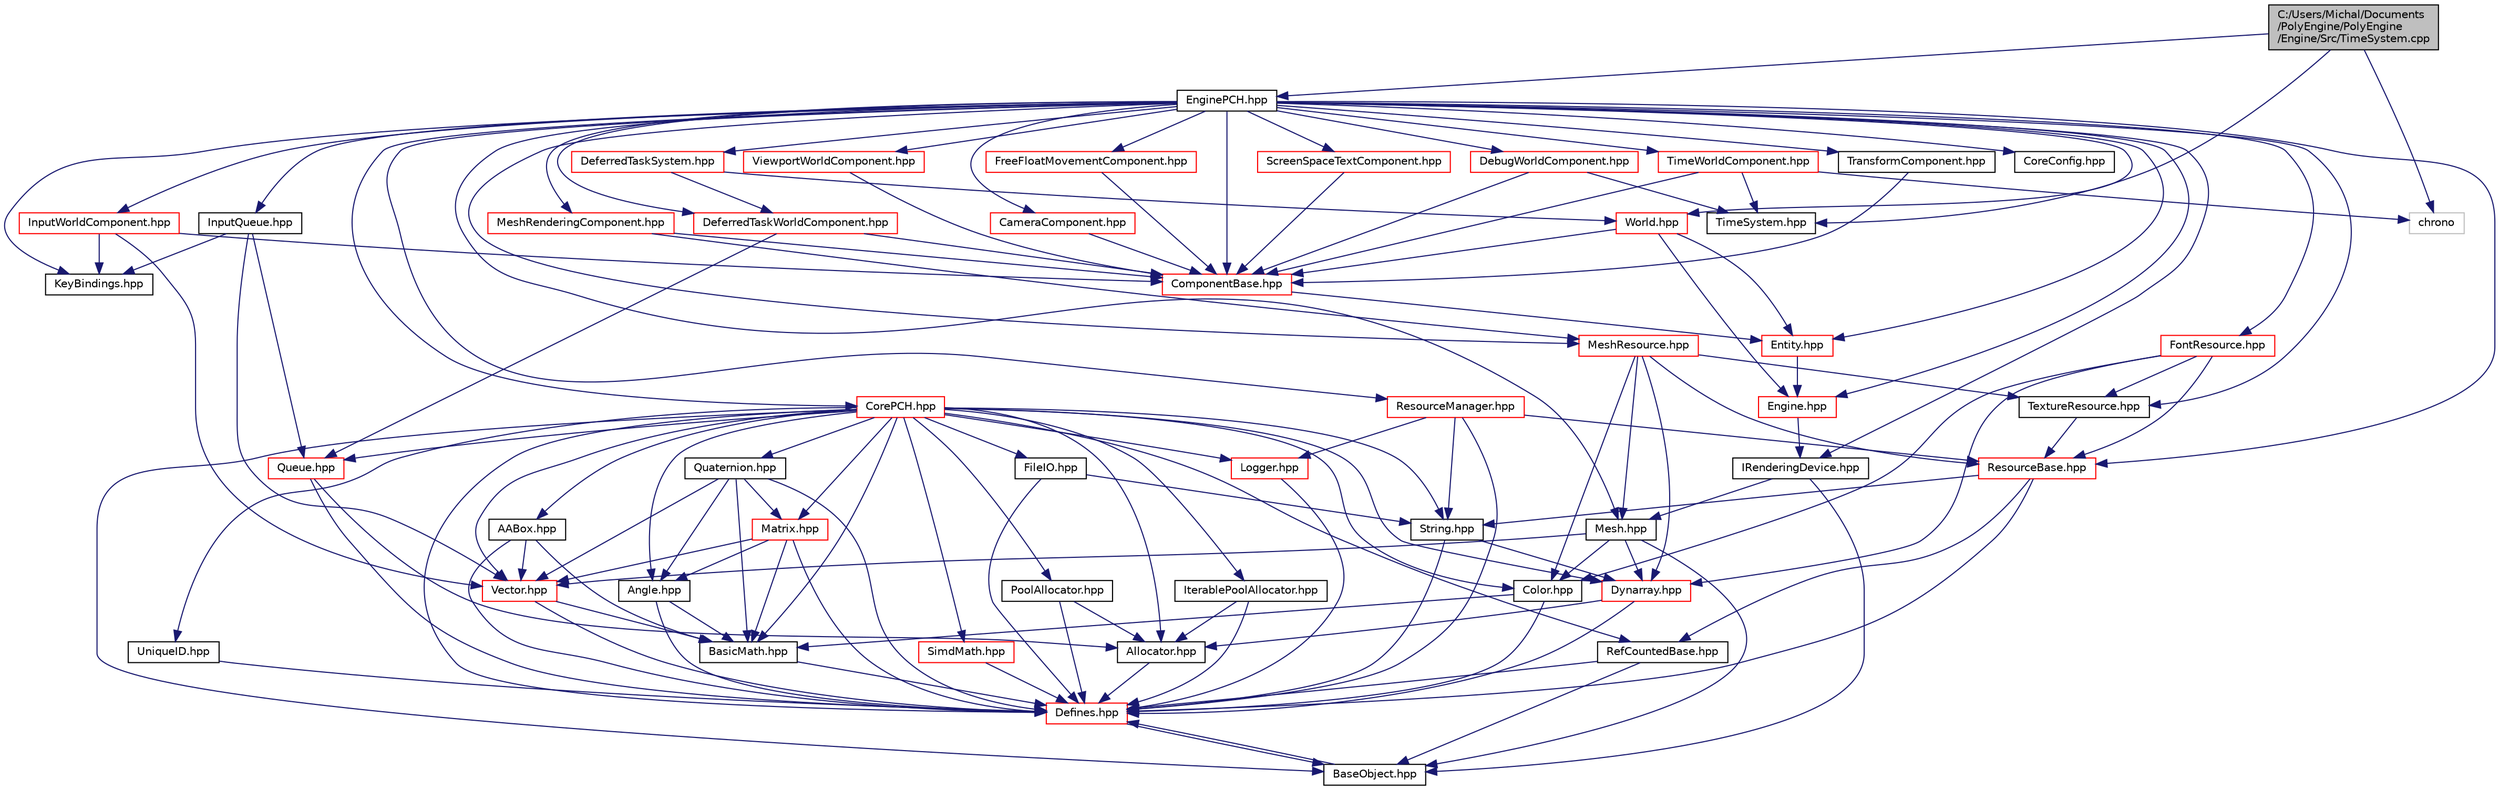 digraph "C:/Users/Michal/Documents/PolyEngine/PolyEngine/Engine/Src/TimeSystem.cpp"
{
  edge [fontname="Helvetica",fontsize="10",labelfontname="Helvetica",labelfontsize="10"];
  node [fontname="Helvetica",fontsize="10",shape=record];
  Node0 [label="C:/Users/Michal/Documents\l/PolyEngine/PolyEngine\l/Engine/Src/TimeSystem.cpp",height=0.2,width=0.4,color="black", fillcolor="grey75", style="filled", fontcolor="black"];
  Node0 -> Node1 [color="midnightblue",fontsize="10",style="solid",fontname="Helvetica"];
  Node1 [label="EnginePCH.hpp",height=0.2,width=0.4,color="black", fillcolor="white", style="filled",URL="$_engine_p_c_h_8hpp.html"];
  Node1 -> Node2 [color="midnightblue",fontsize="10",style="solid",fontname="Helvetica"];
  Node2 [label="CorePCH.hpp",height=0.2,width=0.4,color="red", fillcolor="white", style="filled",URL="$_core_p_c_h_8hpp.html"];
  Node2 -> Node3 [color="midnightblue",fontsize="10",style="solid",fontname="Helvetica"];
  Node3 [label="Defines.hpp",height=0.2,width=0.4,color="red", fillcolor="white", style="filled",URL="$_defines_8hpp.html"];
  Node3 -> Node16 [color="midnightblue",fontsize="10",style="solid",fontname="Helvetica"];
  Node16 [label="BaseObject.hpp",height=0.2,width=0.4,color="black", fillcolor="white", style="filled",URL="$_base_object_8hpp.html"];
  Node16 -> Node3 [color="midnightblue",fontsize="10",style="solid",fontname="Helvetica"];
  Node2 -> Node17 [color="midnightblue",fontsize="10",style="solid",fontname="Helvetica"];
  Node17 [label="BasicMath.hpp",height=0.2,width=0.4,color="black", fillcolor="white", style="filled",URL="$_basic_math_8hpp.html"];
  Node17 -> Node3 [color="midnightblue",fontsize="10",style="solid",fontname="Helvetica"];
  Node2 -> Node18 [color="midnightblue",fontsize="10",style="solid",fontname="Helvetica"];
  Node18 [label="Angle.hpp",height=0.2,width=0.4,color="black", fillcolor="white", style="filled",URL="$_angle_8hpp.html"];
  Node18 -> Node3 [color="midnightblue",fontsize="10",style="solid",fontname="Helvetica"];
  Node18 -> Node17 [color="midnightblue",fontsize="10",style="solid",fontname="Helvetica"];
  Node2 -> Node19 [color="midnightblue",fontsize="10",style="solid",fontname="Helvetica"];
  Node19 [label="Vector.hpp",height=0.2,width=0.4,color="red", fillcolor="white", style="filled",URL="$_vector_8hpp.html"];
  Node19 -> Node3 [color="midnightblue",fontsize="10",style="solid",fontname="Helvetica"];
  Node19 -> Node17 [color="midnightblue",fontsize="10",style="solid",fontname="Helvetica"];
  Node2 -> Node21 [color="midnightblue",fontsize="10",style="solid",fontname="Helvetica"];
  Node21 [label="Matrix.hpp",height=0.2,width=0.4,color="red", fillcolor="white", style="filled",URL="$_matrix_8hpp.html"];
  Node21 -> Node3 [color="midnightblue",fontsize="10",style="solid",fontname="Helvetica"];
  Node21 -> Node17 [color="midnightblue",fontsize="10",style="solid",fontname="Helvetica"];
  Node21 -> Node19 [color="midnightblue",fontsize="10",style="solid",fontname="Helvetica"];
  Node21 -> Node18 [color="midnightblue",fontsize="10",style="solid",fontname="Helvetica"];
  Node2 -> Node22 [color="midnightblue",fontsize="10",style="solid",fontname="Helvetica"];
  Node22 [label="Quaternion.hpp",height=0.2,width=0.4,color="black", fillcolor="white", style="filled",URL="$_quaternion_8hpp.html"];
  Node22 -> Node3 [color="midnightblue",fontsize="10",style="solid",fontname="Helvetica"];
  Node22 -> Node17 [color="midnightblue",fontsize="10",style="solid",fontname="Helvetica"];
  Node22 -> Node18 [color="midnightblue",fontsize="10",style="solid",fontname="Helvetica"];
  Node22 -> Node19 [color="midnightblue",fontsize="10",style="solid",fontname="Helvetica"];
  Node22 -> Node21 [color="midnightblue",fontsize="10",style="solid",fontname="Helvetica"];
  Node2 -> Node23 [color="midnightblue",fontsize="10",style="solid",fontname="Helvetica"];
  Node23 [label="SimdMath.hpp",height=0.2,width=0.4,color="red", fillcolor="white", style="filled",URL="$_simd_math_8hpp.html"];
  Node23 -> Node3 [color="midnightblue",fontsize="10",style="solid",fontname="Helvetica"];
  Node2 -> Node24 [color="midnightblue",fontsize="10",style="solid",fontname="Helvetica"];
  Node24 [label="AABox.hpp",height=0.2,width=0.4,color="black", fillcolor="white", style="filled",URL="$_a_a_box_8hpp.html"];
  Node24 -> Node3 [color="midnightblue",fontsize="10",style="solid",fontname="Helvetica"];
  Node24 -> Node17 [color="midnightblue",fontsize="10",style="solid",fontname="Helvetica"];
  Node24 -> Node19 [color="midnightblue",fontsize="10",style="solid",fontname="Helvetica"];
  Node2 -> Node16 [color="midnightblue",fontsize="10",style="solid",fontname="Helvetica"];
  Node2 -> Node25 [color="midnightblue",fontsize="10",style="solid",fontname="Helvetica"];
  Node25 [label="Allocator.hpp",height=0.2,width=0.4,color="black", fillcolor="white", style="filled",URL="$_allocator_8hpp.html"];
  Node25 -> Node3 [color="midnightblue",fontsize="10",style="solid",fontname="Helvetica"];
  Node2 -> Node26 [color="midnightblue",fontsize="10",style="solid",fontname="Helvetica"];
  Node26 [label="PoolAllocator.hpp",height=0.2,width=0.4,color="black", fillcolor="white", style="filled",URL="$_pool_allocator_8hpp.html"];
  Node26 -> Node3 [color="midnightblue",fontsize="10",style="solid",fontname="Helvetica"];
  Node26 -> Node25 [color="midnightblue",fontsize="10",style="solid",fontname="Helvetica"];
  Node2 -> Node27 [color="midnightblue",fontsize="10",style="solid",fontname="Helvetica"];
  Node27 [label="IterablePoolAllocator.hpp",height=0.2,width=0.4,color="black", fillcolor="white", style="filled",URL="$_iterable_pool_allocator_8hpp.html"];
  Node27 -> Node3 [color="midnightblue",fontsize="10",style="solid",fontname="Helvetica"];
  Node27 -> Node25 [color="midnightblue",fontsize="10",style="solid",fontname="Helvetica"];
  Node2 -> Node28 [color="midnightblue",fontsize="10",style="solid",fontname="Helvetica"];
  Node28 [label="RefCountedBase.hpp",height=0.2,width=0.4,color="black", fillcolor="white", style="filled",URL="$_ref_counted_base_8hpp.html"];
  Node28 -> Node3 [color="midnightblue",fontsize="10",style="solid",fontname="Helvetica"];
  Node28 -> Node16 [color="midnightblue",fontsize="10",style="solid",fontname="Helvetica"];
  Node2 -> Node29 [color="midnightblue",fontsize="10",style="solid",fontname="Helvetica"];
  Node29 [label="String.hpp",height=0.2,width=0.4,color="black", fillcolor="white", style="filled",URL="$_string_8hpp.html"];
  Node29 -> Node3 [color="midnightblue",fontsize="10",style="solid",fontname="Helvetica"];
  Node29 -> Node30 [color="midnightblue",fontsize="10",style="solid",fontname="Helvetica"];
  Node30 [label="Dynarray.hpp",height=0.2,width=0.4,color="red", fillcolor="white", style="filled",URL="$_dynarray_8hpp.html"];
  Node30 -> Node3 [color="midnightblue",fontsize="10",style="solid",fontname="Helvetica"];
  Node30 -> Node25 [color="midnightblue",fontsize="10",style="solid",fontname="Helvetica"];
  Node2 -> Node30 [color="midnightblue",fontsize="10",style="solid",fontname="Helvetica"];
  Node2 -> Node32 [color="midnightblue",fontsize="10",style="solid",fontname="Helvetica"];
  Node32 [label="Queue.hpp",height=0.2,width=0.4,color="red", fillcolor="white", style="filled",URL="$_queue_8hpp.html"];
  Node32 -> Node3 [color="midnightblue",fontsize="10",style="solid",fontname="Helvetica"];
  Node32 -> Node25 [color="midnightblue",fontsize="10",style="solid",fontname="Helvetica"];
  Node2 -> Node33 [color="midnightblue",fontsize="10",style="solid",fontname="Helvetica"];
  Node33 [label="Color.hpp",height=0.2,width=0.4,color="black", fillcolor="white", style="filled",URL="$_color_8hpp.html"];
  Node33 -> Node3 [color="midnightblue",fontsize="10",style="solid",fontname="Helvetica"];
  Node33 -> Node17 [color="midnightblue",fontsize="10",style="solid",fontname="Helvetica"];
  Node2 -> Node34 [color="midnightblue",fontsize="10",style="solid",fontname="Helvetica"];
  Node34 [label="FileIO.hpp",height=0.2,width=0.4,color="black", fillcolor="white", style="filled",URL="$_file_i_o_8hpp.html"];
  Node34 -> Node3 [color="midnightblue",fontsize="10",style="solid",fontname="Helvetica"];
  Node34 -> Node29 [color="midnightblue",fontsize="10",style="solid",fontname="Helvetica"];
  Node2 -> Node35 [color="midnightblue",fontsize="10",style="solid",fontname="Helvetica"];
  Node35 [label="Logger.hpp",height=0.2,width=0.4,color="red", fillcolor="white", style="filled",URL="$_logger_8hpp.html"];
  Node35 -> Node3 [color="midnightblue",fontsize="10",style="solid",fontname="Helvetica"];
  Node2 -> Node37 [color="midnightblue",fontsize="10",style="solid",fontname="Helvetica"];
  Node37 [label="UniqueID.hpp",height=0.2,width=0.4,color="black", fillcolor="white", style="filled",URL="$_unique_i_d_8hpp.html"];
  Node37 -> Node3 [color="midnightblue",fontsize="10",style="solid",fontname="Helvetica"];
  Node1 -> Node38 [color="midnightblue",fontsize="10",style="solid",fontname="Helvetica"];
  Node38 [label="Engine.hpp",height=0.2,width=0.4,color="red", fillcolor="white", style="filled",URL="$_engine_8hpp.html"];
  Node38 -> Node44 [color="midnightblue",fontsize="10",style="solid",fontname="Helvetica"];
  Node44 [label="IRenderingDevice.hpp",height=0.2,width=0.4,color="black", fillcolor="white", style="filled",URL="$_i_rendering_device_8hpp.html"];
  Node44 -> Node16 [color="midnightblue",fontsize="10",style="solid",fontname="Helvetica"];
  Node44 -> Node45 [color="midnightblue",fontsize="10",style="solid",fontname="Helvetica"];
  Node45 [label="Mesh.hpp",height=0.2,width=0.4,color="black", fillcolor="white", style="filled",URL="$_mesh_8hpp.html"];
  Node45 -> Node16 [color="midnightblue",fontsize="10",style="solid",fontname="Helvetica"];
  Node45 -> Node30 [color="midnightblue",fontsize="10",style="solid",fontname="Helvetica"];
  Node45 -> Node19 [color="midnightblue",fontsize="10",style="solid",fontname="Helvetica"];
  Node45 -> Node33 [color="midnightblue",fontsize="10",style="solid",fontname="Helvetica"];
  Node1 -> Node49 [color="midnightblue",fontsize="10",style="solid",fontname="Helvetica"];
  Node49 [label="ComponentBase.hpp",height=0.2,width=0.4,color="red", fillcolor="white", style="filled",URL="$_component_base_8hpp.html"];
  Node49 -> Node50 [color="midnightblue",fontsize="10",style="solid",fontname="Helvetica"];
  Node50 [label="Entity.hpp",height=0.2,width=0.4,color="red", fillcolor="white", style="filled",URL="$_entity_8hpp.html"];
  Node50 -> Node38 [color="midnightblue",fontsize="10",style="solid",fontname="Helvetica"];
  Node1 -> Node50 [color="midnightblue",fontsize="10",style="solid",fontname="Helvetica"];
  Node1 -> Node52 [color="midnightblue",fontsize="10",style="solid",fontname="Helvetica"];
  Node52 [label="World.hpp",height=0.2,width=0.4,color="red", fillcolor="white", style="filled",URL="$_world_8hpp.html"];
  Node52 -> Node50 [color="midnightblue",fontsize="10",style="solid",fontname="Helvetica"];
  Node52 -> Node38 [color="midnightblue",fontsize="10",style="solid",fontname="Helvetica"];
  Node52 -> Node49 [color="midnightblue",fontsize="10",style="solid",fontname="Helvetica"];
  Node1 -> Node44 [color="midnightblue",fontsize="10",style="solid",fontname="Helvetica"];
  Node1 -> Node47 [color="midnightblue",fontsize="10",style="solid",fontname="Helvetica"];
  Node47 [label="InputQueue.hpp",height=0.2,width=0.4,color="black", fillcolor="white", style="filled",URL="$_input_queue_8hpp.html"];
  Node47 -> Node32 [color="midnightblue",fontsize="10",style="solid",fontname="Helvetica"];
  Node47 -> Node19 [color="midnightblue",fontsize="10",style="solid",fontname="Helvetica"];
  Node47 -> Node48 [color="midnightblue",fontsize="10",style="solid",fontname="Helvetica"];
  Node48 [label="KeyBindings.hpp",height=0.2,width=0.4,color="black", fillcolor="white", style="filled",URL="$_key_bindings_8hpp.html"];
  Node1 -> Node48 [color="midnightblue",fontsize="10",style="solid",fontname="Helvetica"];
  Node1 -> Node45 [color="midnightblue",fontsize="10",style="solid",fontname="Helvetica"];
  Node1 -> Node53 [color="midnightblue",fontsize="10",style="solid",fontname="Helvetica"];
  Node53 [label="ResourceBase.hpp",height=0.2,width=0.4,color="red", fillcolor="white", style="filled",URL="$_resource_base_8hpp.html"];
  Node53 -> Node3 [color="midnightblue",fontsize="10",style="solid",fontname="Helvetica"];
  Node53 -> Node29 [color="midnightblue",fontsize="10",style="solid",fontname="Helvetica"];
  Node53 -> Node28 [color="midnightblue",fontsize="10",style="solid",fontname="Helvetica"];
  Node1 -> Node55 [color="midnightblue",fontsize="10",style="solid",fontname="Helvetica"];
  Node55 [label="ResourceManager.hpp",height=0.2,width=0.4,color="red", fillcolor="white", style="filled",URL="$_resource_manager_8hpp.html"];
  Node55 -> Node3 [color="midnightblue",fontsize="10",style="solid",fontname="Helvetica"];
  Node55 -> Node35 [color="midnightblue",fontsize="10",style="solid",fontname="Helvetica"];
  Node55 -> Node29 [color="midnightblue",fontsize="10",style="solid",fontname="Helvetica"];
  Node55 -> Node53 [color="midnightblue",fontsize="10",style="solid",fontname="Helvetica"];
  Node1 -> Node57 [color="midnightblue",fontsize="10",style="solid",fontname="Helvetica"];
  Node57 [label="TextureResource.hpp",height=0.2,width=0.4,color="black", fillcolor="white", style="filled",URL="$_texture_resource_8hpp.html"];
  Node57 -> Node53 [color="midnightblue",fontsize="10",style="solid",fontname="Helvetica"];
  Node1 -> Node58 [color="midnightblue",fontsize="10",style="solid",fontname="Helvetica"];
  Node58 [label="MeshResource.hpp",height=0.2,width=0.4,color="red", fillcolor="white", style="filled",URL="$_mesh_resource_8hpp.html"];
  Node58 -> Node30 [color="midnightblue",fontsize="10",style="solid",fontname="Helvetica"];
  Node58 -> Node33 [color="midnightblue",fontsize="10",style="solid",fontname="Helvetica"];
  Node58 -> Node53 [color="midnightblue",fontsize="10",style="solid",fontname="Helvetica"];
  Node58 -> Node57 [color="midnightblue",fontsize="10",style="solid",fontname="Helvetica"];
  Node58 -> Node45 [color="midnightblue",fontsize="10",style="solid",fontname="Helvetica"];
  Node1 -> Node59 [color="midnightblue",fontsize="10",style="solid",fontname="Helvetica"];
  Node59 [label="FontResource.hpp",height=0.2,width=0.4,color="red", fillcolor="white", style="filled",URL="$_font_resource_8hpp.html"];
  Node59 -> Node30 [color="midnightblue",fontsize="10",style="solid",fontname="Helvetica"];
  Node59 -> Node33 [color="midnightblue",fontsize="10",style="solid",fontname="Helvetica"];
  Node59 -> Node53 [color="midnightblue",fontsize="10",style="solid",fontname="Helvetica"];
  Node59 -> Node57 [color="midnightblue",fontsize="10",style="solid",fontname="Helvetica"];
  Node1 -> Node60 [color="midnightblue",fontsize="10",style="solid",fontname="Helvetica"];
  Node60 [label="CameraComponent.hpp",height=0.2,width=0.4,color="red", fillcolor="white", style="filled",URL="$_camera_component_8hpp.html"];
  Node60 -> Node49 [color="midnightblue",fontsize="10",style="solid",fontname="Helvetica"];
  Node1 -> Node62 [color="midnightblue",fontsize="10",style="solid",fontname="Helvetica"];
  Node62 [label="FreeFloatMovementComponent.hpp",height=0.2,width=0.4,color="red", fillcolor="white", style="filled",URL="$_free_float_movement_component_8hpp.html"];
  Node62 -> Node49 [color="midnightblue",fontsize="10",style="solid",fontname="Helvetica"];
  Node1 -> Node64 [color="midnightblue",fontsize="10",style="solid",fontname="Helvetica"];
  Node64 [label="MeshRenderingComponent.hpp",height=0.2,width=0.4,color="red", fillcolor="white", style="filled",URL="$_mesh_rendering_component_8hpp.html"];
  Node64 -> Node49 [color="midnightblue",fontsize="10",style="solid",fontname="Helvetica"];
  Node64 -> Node58 [color="midnightblue",fontsize="10",style="solid",fontname="Helvetica"];
  Node1 -> Node66 [color="midnightblue",fontsize="10",style="solid",fontname="Helvetica"];
  Node66 [label="ScreenSpaceTextComponent.hpp",height=0.2,width=0.4,color="red", fillcolor="white", style="filled",URL="$_screen_space_text_component_8hpp.html"];
  Node66 -> Node49 [color="midnightblue",fontsize="10",style="solid",fontname="Helvetica"];
  Node1 -> Node68 [color="midnightblue",fontsize="10",style="solid",fontname="Helvetica"];
  Node68 [label="TransformComponent.hpp",height=0.2,width=0.4,color="black", fillcolor="white", style="filled",URL="$_transform_component_8hpp.html"];
  Node68 -> Node49 [color="midnightblue",fontsize="10",style="solid",fontname="Helvetica"];
  Node1 -> Node69 [color="midnightblue",fontsize="10",style="solid",fontname="Helvetica"];
  Node69 [label="DebugWorldComponent.hpp",height=0.2,width=0.4,color="red", fillcolor="white", style="filled",URL="$_debug_world_component_8hpp.html"];
  Node69 -> Node49 [color="midnightblue",fontsize="10",style="solid",fontname="Helvetica"];
  Node69 -> Node71 [color="midnightblue",fontsize="10",style="solid",fontname="Helvetica"];
  Node71 [label="TimeSystem.hpp",height=0.2,width=0.4,color="black", fillcolor="white", style="filled",URL="$_time_system_8hpp.html"];
  Node1 -> Node72 [color="midnightblue",fontsize="10",style="solid",fontname="Helvetica"];
  Node72 [label="InputWorldComponent.hpp",height=0.2,width=0.4,color="red", fillcolor="white", style="filled",URL="$_input_world_component_8hpp.html"];
  Node72 -> Node19 [color="midnightblue",fontsize="10",style="solid",fontname="Helvetica"];
  Node72 -> Node49 [color="midnightblue",fontsize="10",style="solid",fontname="Helvetica"];
  Node72 -> Node48 [color="midnightblue",fontsize="10",style="solid",fontname="Helvetica"];
  Node1 -> Node74 [color="midnightblue",fontsize="10",style="solid",fontname="Helvetica"];
  Node74 [label="TimeWorldComponent.hpp",height=0.2,width=0.4,color="red", fillcolor="white", style="filled",URL="$_time_world_component_8hpp.html"];
  Node74 -> Node75 [color="midnightblue",fontsize="10",style="solid",fontname="Helvetica"];
  Node75 [label="chrono",height=0.2,width=0.4,color="grey75", fillcolor="white", style="filled"];
  Node74 -> Node71 [color="midnightblue",fontsize="10",style="solid",fontname="Helvetica"];
  Node74 -> Node49 [color="midnightblue",fontsize="10",style="solid",fontname="Helvetica"];
  Node1 -> Node77 [color="midnightblue",fontsize="10",style="solid",fontname="Helvetica"];
  Node77 [label="ViewportWorldComponent.hpp",height=0.2,width=0.4,color="red", fillcolor="white", style="filled",URL="$_viewport_world_component_8hpp.html"];
  Node77 -> Node49 [color="midnightblue",fontsize="10",style="solid",fontname="Helvetica"];
  Node1 -> Node79 [color="midnightblue",fontsize="10",style="solid",fontname="Helvetica"];
  Node79 [label="DeferredTaskWorldComponent.hpp",height=0.2,width=0.4,color="red", fillcolor="white", style="filled",URL="$_deferred_task_world_component_8hpp.html"];
  Node79 -> Node32 [color="midnightblue",fontsize="10",style="solid",fontname="Helvetica"];
  Node79 -> Node49 [color="midnightblue",fontsize="10",style="solid",fontname="Helvetica"];
  Node1 -> Node81 [color="midnightblue",fontsize="10",style="solid",fontname="Helvetica"];
  Node81 [label="DeferredTaskSystem.hpp",height=0.2,width=0.4,color="red", fillcolor="white", style="filled",URL="$_deferred_task_system_8hpp.html"];
  Node81 -> Node79 [color="midnightblue",fontsize="10",style="solid",fontname="Helvetica"];
  Node81 -> Node52 [color="midnightblue",fontsize="10",style="solid",fontname="Helvetica"];
  Node1 -> Node83 [color="midnightblue",fontsize="10",style="solid",fontname="Helvetica"];
  Node83 [label="CoreConfig.hpp",height=0.2,width=0.4,color="black", fillcolor="white", style="filled",URL="$_core_config_8hpp.html"];
  Node0 -> Node71 [color="midnightblue",fontsize="10",style="solid",fontname="Helvetica"];
  Node0 -> Node75 [color="midnightblue",fontsize="10",style="solid",fontname="Helvetica"];
}
